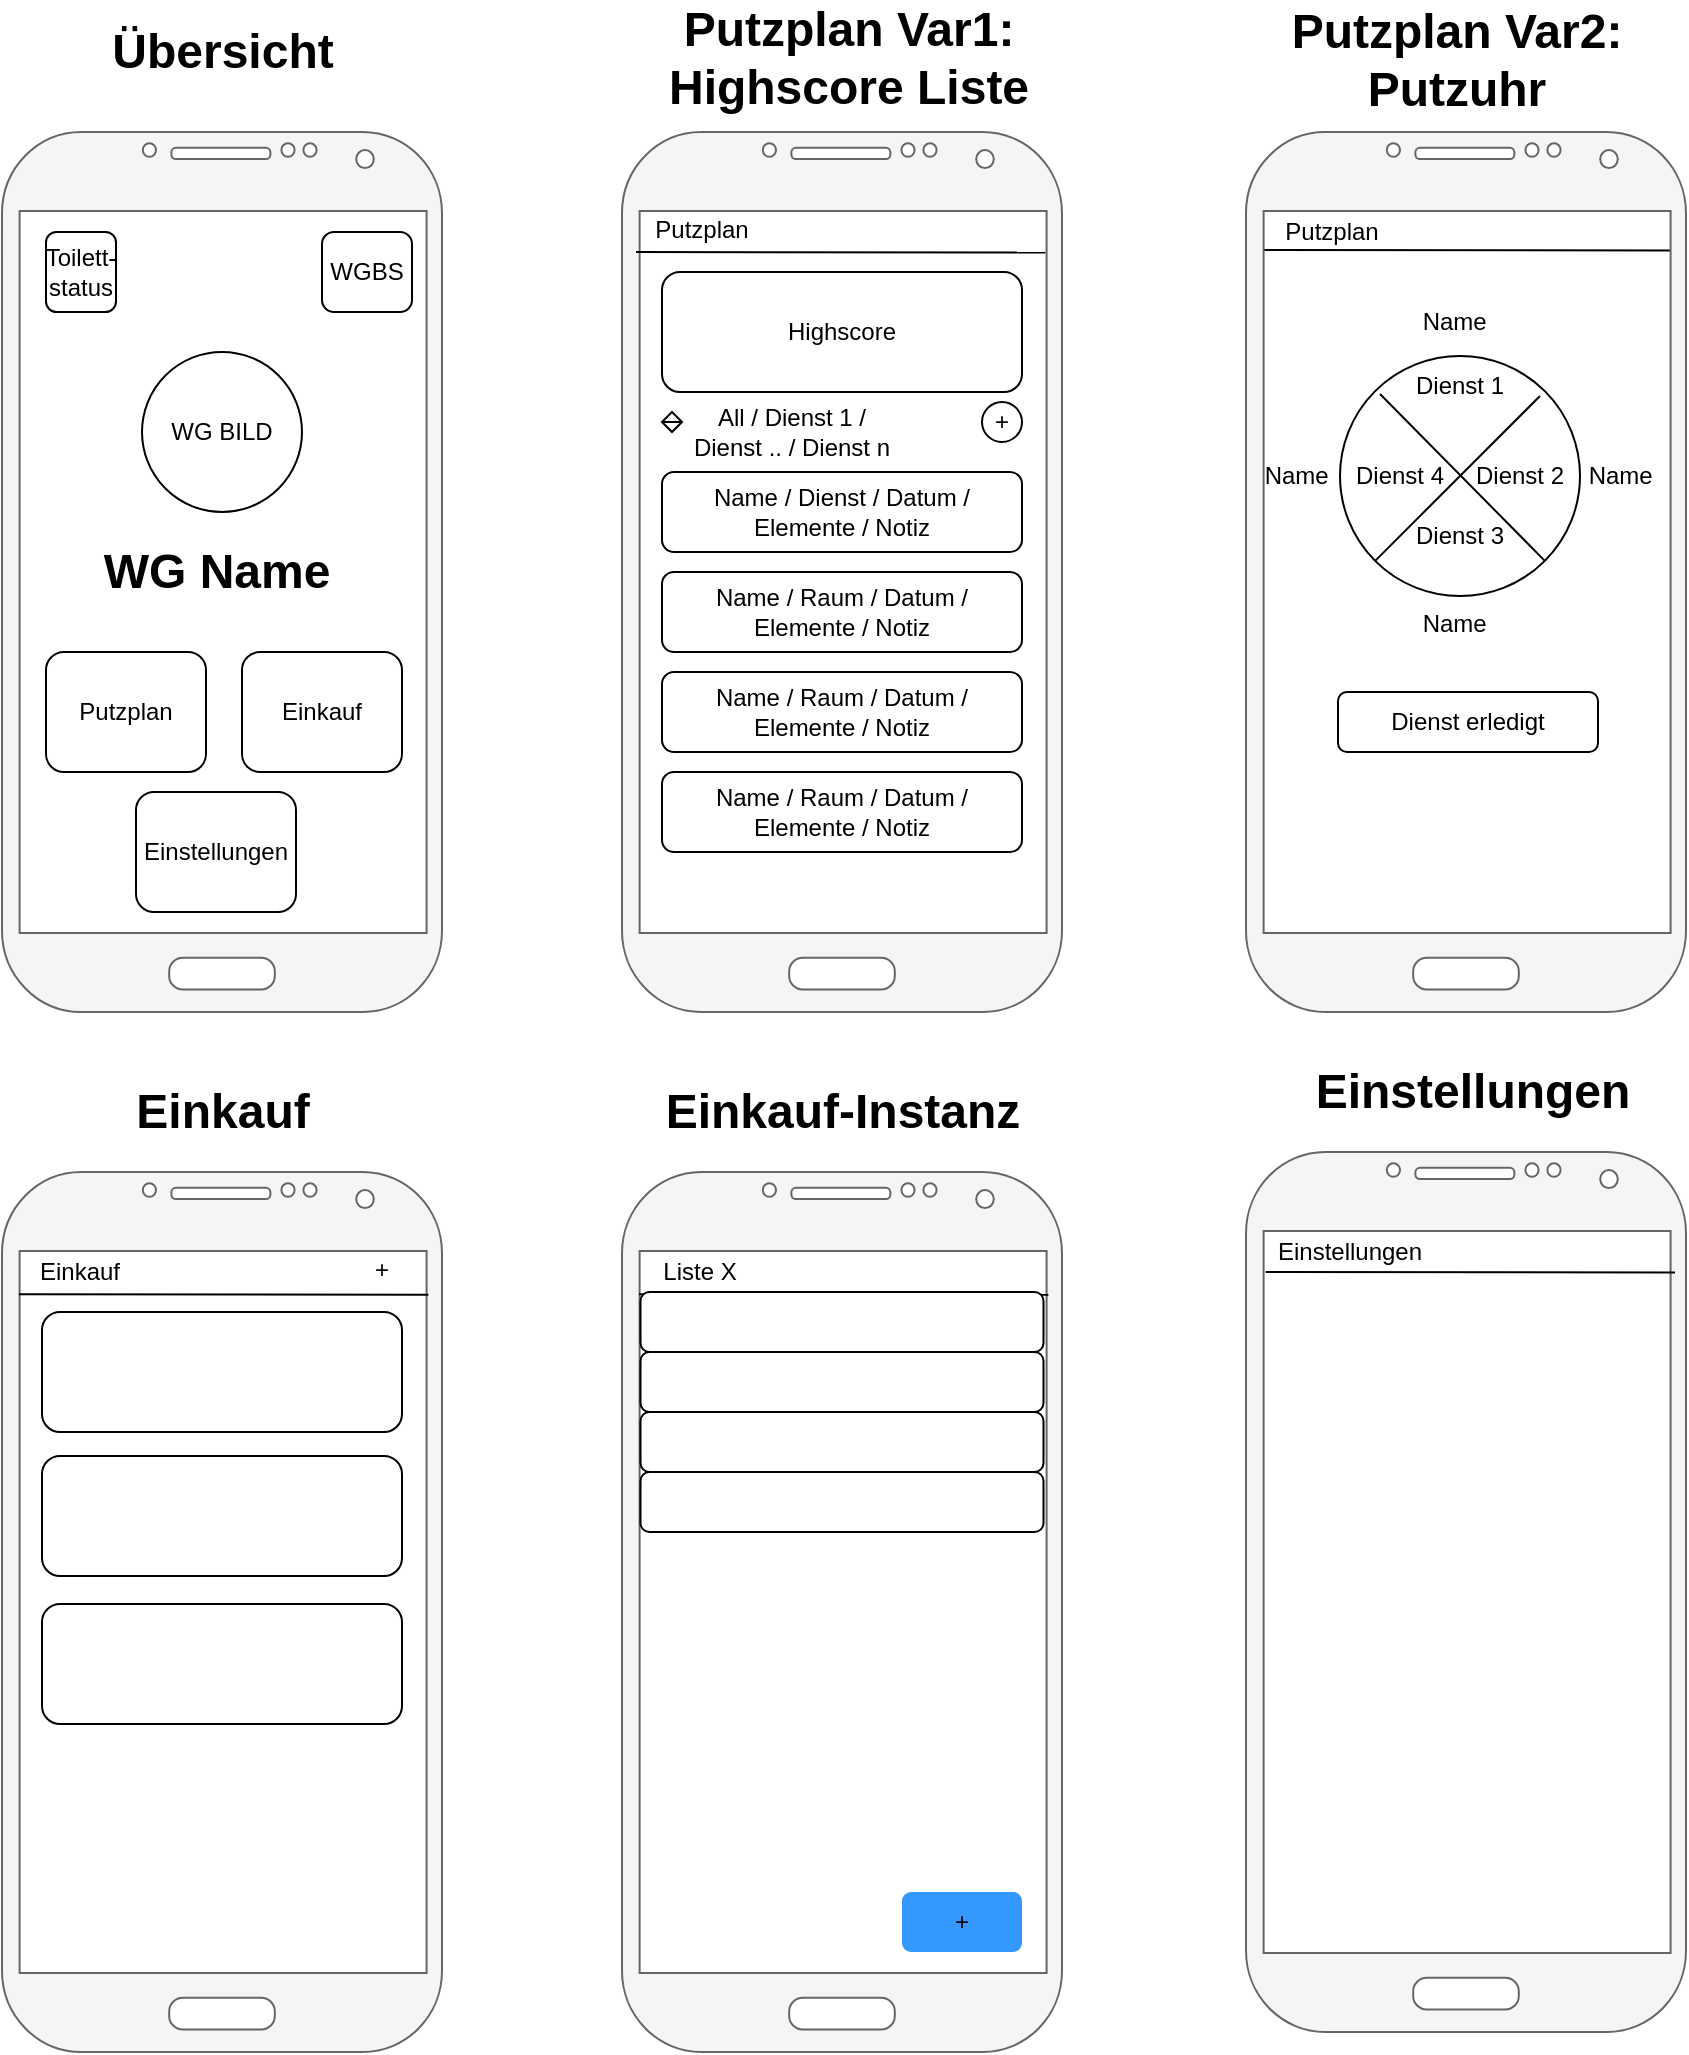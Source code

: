 <mxfile version="18.0.1" type="device"><diagram name="Page-1" id="2cc2dc42-3aac-f2a9-1cec-7a8b7cbee084"><mxGraphModel dx="1102" dy="1755" grid="1" gridSize="10" guides="1" tooltips="1" connect="1" arrows="1" fold="1" page="1" pageScale="1" pageWidth="1100" pageHeight="850" background="none" math="0" shadow="0"><root><mxCell id="0"/><mxCell id="1" parent="0"/><mxCell id="WmKfm9lmB5hleBDu0xuL-20" value="" style="group" parent="1" vertex="1" connectable="0"><mxGeometry x="662" y="10" width="220" height="440" as="geometry"/></mxCell><mxCell id="WmKfm9lmB5hleBDu0xuL-21" value="" style="rounded=0;whiteSpace=wrap;html=1;shadow=0;fillColor=default;gradientColor=none;" parent="WmKfm9lmB5hleBDu0xuL-20" vertex="1"><mxGeometry x="5.5" y="33.846" width="209" height="372.308" as="geometry"/></mxCell><mxCell id="WmKfm9lmB5hleBDu0xuL-116" value="" style="endArrow=none;html=1;rounded=0;entryX=1.001;entryY=0.071;entryDx=0;entryDy=0;entryPerimeter=0;" parent="WmKfm9lmB5hleBDu0xuL-20" edge="1"><mxGeometry width="50" height="50" relative="1" as="geometry"><mxPoint x="8.79" y="59" as="sourcePoint"/><mxPoint x="213.499" y="59.28" as="targetPoint"/></mxGeometry></mxCell><mxCell id="WmKfm9lmB5hleBDu0xuL-22" value="" style="verticalLabelPosition=bottom;verticalAlign=top;html=1;shadow=0;dashed=0;strokeWidth=1;shape=mxgraph.android.phone2;strokeColor=#666666;fillColor=#f5f5f5;container=0;portConstraintRotation=0;fontColor=#333333;" parent="WmKfm9lmB5hleBDu0xuL-20" vertex="1"><mxGeometry width="220" height="440" as="geometry"/></mxCell><mxCell id="WmKfm9lmB5hleBDu0xuL-32" value="" style="ellipse;whiteSpace=wrap;html=1;aspect=fixed;shadow=0;fillColor=default;gradientColor=none;" parent="WmKfm9lmB5hleBDu0xuL-20" vertex="1"><mxGeometry x="47" y="112" width="120" height="120" as="geometry"/></mxCell><mxCell id="WmKfm9lmB5hleBDu0xuL-33" value="" style="endArrow=none;html=1;rounded=0;exitX=0;exitY=1;exitDx=0;exitDy=0;" parent="WmKfm9lmB5hleBDu0xuL-20" source="WmKfm9lmB5hleBDu0xuL-32" edge="1"><mxGeometry width="50" height="50" relative="1" as="geometry"><mxPoint x="97" y="182" as="sourcePoint"/><mxPoint x="147" y="132" as="targetPoint"/></mxGeometry></mxCell><mxCell id="WmKfm9lmB5hleBDu0xuL-34" value="" style="endArrow=none;html=1;rounded=0;exitX=1;exitY=1;exitDx=0;exitDy=0;" parent="WmKfm9lmB5hleBDu0xuL-20" source="WmKfm9lmB5hleBDu0xuL-32" edge="1"><mxGeometry width="50" height="50" relative="1" as="geometry"><mxPoint x="-22.996" y="213.216" as="sourcePoint"/><mxPoint x="67" y="131" as="targetPoint"/></mxGeometry></mxCell><mxCell id="WmKfm9lmB5hleBDu0xuL-35" value="Dienst 1" style="text;html=1;strokeColor=none;fillColor=none;align=center;verticalAlign=middle;whiteSpace=wrap;rounded=0;" parent="WmKfm9lmB5hleBDu0xuL-20" vertex="1"><mxGeometry x="77" y="112" width="60" height="30" as="geometry"/></mxCell><mxCell id="WmKfm9lmB5hleBDu0xuL-43" value="Dienst 2" style="text;html=1;strokeColor=none;fillColor=none;align=center;verticalAlign=middle;whiteSpace=wrap;rounded=0;" parent="WmKfm9lmB5hleBDu0xuL-20" vertex="1"><mxGeometry x="107" y="157" width="60" height="30" as="geometry"/></mxCell><mxCell id="WmKfm9lmB5hleBDu0xuL-45" value="Dienst 3" style="text;html=1;strokeColor=none;fillColor=none;align=center;verticalAlign=middle;whiteSpace=wrap;rounded=0;" parent="WmKfm9lmB5hleBDu0xuL-20" vertex="1"><mxGeometry x="77" y="187" width="60" height="30" as="geometry"/></mxCell><mxCell id="WmKfm9lmB5hleBDu0xuL-46" value="Dienst 4" style="text;html=1;strokeColor=none;fillColor=none;align=center;verticalAlign=middle;whiteSpace=wrap;rounded=0;" parent="WmKfm9lmB5hleBDu0xuL-20" vertex="1"><mxGeometry x="47" y="157" width="60" height="30" as="geometry"/></mxCell><mxCell id="WmKfm9lmB5hleBDu0xuL-57" value="Name&amp;nbsp;" style="text;html=1;strokeColor=none;fillColor=none;align=center;verticalAlign=middle;whiteSpace=wrap;rounded=0;" parent="WmKfm9lmB5hleBDu0xuL-20" vertex="1"><mxGeometry x="76" y="80" width="60" height="30" as="geometry"/></mxCell><mxCell id="WmKfm9lmB5hleBDu0xuL-80" value="Name&amp;nbsp;" style="text;html=1;strokeColor=none;fillColor=none;align=center;verticalAlign=middle;whiteSpace=wrap;rounded=0;" parent="WmKfm9lmB5hleBDu0xuL-20" vertex="1"><mxGeometry x="159" y="157" width="60" height="30" as="geometry"/></mxCell><mxCell id="WmKfm9lmB5hleBDu0xuL-81" value="Name&amp;nbsp;" style="text;html=1;strokeColor=none;fillColor=none;align=center;verticalAlign=middle;whiteSpace=wrap;rounded=0;" parent="WmKfm9lmB5hleBDu0xuL-20" vertex="1"><mxGeometry x="76" y="231" width="60" height="30" as="geometry"/></mxCell><mxCell id="WmKfm9lmB5hleBDu0xuL-82" value="Name&amp;nbsp;" style="text;html=1;strokeColor=none;fillColor=none;align=center;verticalAlign=middle;whiteSpace=wrap;rounded=0;" parent="WmKfm9lmB5hleBDu0xuL-20" vertex="1"><mxGeometry x="-3" y="157" width="60" height="30" as="geometry"/></mxCell><mxCell id="WmKfm9lmB5hleBDu0xuL-95" value="Dienst erledigt" style="rounded=1;whiteSpace=wrap;html=1;shadow=0;fillColor=default;gradientColor=none;" parent="WmKfm9lmB5hleBDu0xuL-20" vertex="1"><mxGeometry x="46" y="280" width="130" height="30" as="geometry"/></mxCell><mxCell id="eOKUl_sGpxn9sHFx7Fyf-12" value="" style="group" parent="1" vertex="1" connectable="0"><mxGeometry x="40" y="10" width="220" height="440" as="geometry"/></mxCell><mxCell id="eOKUl_sGpxn9sHFx7Fyf-11" value="" style="rounded=0;whiteSpace=wrap;html=1;shadow=0;fillColor=default;gradientColor=none;" parent="eOKUl_sGpxn9sHFx7Fyf-12" vertex="1"><mxGeometry x="5.5" y="33.846" width="209" height="372.308" as="geometry"/></mxCell><mxCell id="eOKUl_sGpxn9sHFx7Fyf-9" value="" style="verticalLabelPosition=bottom;verticalAlign=top;html=1;shadow=0;dashed=0;strokeWidth=1;shape=mxgraph.android.phone2;strokeColor=#666666;fillColor=#f5f5f5;container=0;portConstraintRotation=0;fontColor=#333333;" parent="eOKUl_sGpxn9sHFx7Fyf-12" vertex="1"><mxGeometry width="220" height="440.0" as="geometry"/></mxCell><mxCell id="eOKUl_sGpxn9sHFx7Fyf-17" value="WG BILD" style="ellipse;whiteSpace=wrap;html=1;aspect=fixed;shadow=0;fillColor=default;gradientColor=none;" parent="eOKUl_sGpxn9sHFx7Fyf-12" vertex="1"><mxGeometry x="70" y="110" width="80" height="80" as="geometry"/></mxCell><mxCell id="eOKUl_sGpxn9sHFx7Fyf-18" value="Putzplan" style="rounded=1;whiteSpace=wrap;html=1;shadow=0;fillColor=default;gradientColor=none;" parent="eOKUl_sGpxn9sHFx7Fyf-12" vertex="1"><mxGeometry x="22" y="260" width="80" height="60" as="geometry"/></mxCell><mxCell id="eOKUl_sGpxn9sHFx7Fyf-19" value="Einkauf" style="rounded=1;whiteSpace=wrap;html=1;shadow=0;fillColor=default;gradientColor=none;" parent="eOKUl_sGpxn9sHFx7Fyf-12" vertex="1"><mxGeometry x="120" y="260" width="80" height="60" as="geometry"/></mxCell><mxCell id="eOKUl_sGpxn9sHFx7Fyf-20" value="Toilett-&lt;br&gt;status" style="rounded=1;whiteSpace=wrap;html=1;shadow=0;fillColor=default;gradientColor=none;" parent="eOKUl_sGpxn9sHFx7Fyf-12" vertex="1"><mxGeometry x="22" y="50" width="35" height="40" as="geometry"/></mxCell><mxCell id="eOKUl_sGpxn9sHFx7Fyf-21" value="WGBS" style="rounded=1;whiteSpace=wrap;html=1;shadow=0;fillColor=default;gradientColor=none;" parent="eOKUl_sGpxn9sHFx7Fyf-12" vertex="1"><mxGeometry x="160" y="50" width="45" height="40" as="geometry"/></mxCell><mxCell id="eOKUl_sGpxn9sHFx7Fyf-24" value="WG Name" style="text;strokeColor=none;fillColor=none;html=1;fontSize=24;fontStyle=1;verticalAlign=middle;align=center;shadow=0;" parent="eOKUl_sGpxn9sHFx7Fyf-12" vertex="1"><mxGeometry x="57" y="200" width="100" height="40" as="geometry"/></mxCell><mxCell id="WmKfm9lmB5hleBDu0xuL-94" value="Einstellungen" style="rounded=1;whiteSpace=wrap;html=1;shadow=0;fillColor=default;gradientColor=none;" parent="eOKUl_sGpxn9sHFx7Fyf-12" vertex="1"><mxGeometry x="67" y="330" width="80" height="60" as="geometry"/></mxCell><mxCell id="eOKUl_sGpxn9sHFx7Fyf-25" value="" style="group" parent="1" vertex="1" connectable="0"><mxGeometry x="350" y="10" width="220" height="440" as="geometry"/></mxCell><mxCell id="eOKUl_sGpxn9sHFx7Fyf-26" value="" style="rounded=0;whiteSpace=wrap;html=1;shadow=0;fillColor=default;gradientColor=none;" parent="eOKUl_sGpxn9sHFx7Fyf-25" vertex="1"><mxGeometry x="5.5" y="33.846" width="209" height="372.308" as="geometry"/></mxCell><mxCell id="eOKUl_sGpxn9sHFx7Fyf-27" value="" style="verticalLabelPosition=bottom;verticalAlign=top;html=1;shadow=0;dashed=0;strokeWidth=1;shape=mxgraph.android.phone2;strokeColor=#666666;fillColor=#f5f5f5;container=0;portConstraintRotation=0;fontColor=#333333;" parent="eOKUl_sGpxn9sHFx7Fyf-25" vertex="1"><mxGeometry width="220" height="440" as="geometry"/></mxCell><mxCell id="WmKfm9lmB5hleBDu0xuL-4" value="Highscore" style="rounded=1;whiteSpace=wrap;html=1;" parent="eOKUl_sGpxn9sHFx7Fyf-25" vertex="1"><mxGeometry x="20" y="70" width="180" height="60" as="geometry"/></mxCell><mxCell id="WmKfm9lmB5hleBDu0xuL-6" value="" style="shape=sortShape;perimeter=rhombusPerimeter;whiteSpace=wrap;html=1;" parent="eOKUl_sGpxn9sHFx7Fyf-25" vertex="1"><mxGeometry x="20" y="140" width="10" height="10" as="geometry"/></mxCell><mxCell id="WmKfm9lmB5hleBDu0xuL-7" value="All / Dienst 1 / Dienst .. / Dienst n" style="text;html=1;strokeColor=none;fillColor=none;align=center;verticalAlign=middle;whiteSpace=wrap;rounded=0;" parent="eOKUl_sGpxn9sHFx7Fyf-25" vertex="1"><mxGeometry x="30" y="135" width="110" height="30" as="geometry"/></mxCell><mxCell id="WmKfm9lmB5hleBDu0xuL-8" value="Name / Dienst / Datum / Elemente / Notiz" style="rounded=1;whiteSpace=wrap;html=1;" parent="eOKUl_sGpxn9sHFx7Fyf-25" vertex="1"><mxGeometry x="20" y="170" width="180" height="40" as="geometry"/></mxCell><mxCell id="WmKfm9lmB5hleBDu0xuL-16" value="Name / Raum / Datum / Elemente / Notiz" style="rounded=1;whiteSpace=wrap;html=1;" parent="eOKUl_sGpxn9sHFx7Fyf-25" vertex="1"><mxGeometry x="20" y="220" width="180" height="40" as="geometry"/></mxCell><mxCell id="WmKfm9lmB5hleBDu0xuL-17" value="Name / Raum / Datum / Elemente / Notiz" style="rounded=1;whiteSpace=wrap;html=1;" parent="eOKUl_sGpxn9sHFx7Fyf-25" vertex="1"><mxGeometry x="20" y="270" width="180" height="40" as="geometry"/></mxCell><mxCell id="WmKfm9lmB5hleBDu0xuL-18" value="Name / Raum / Datum / Elemente / Notiz" style="rounded=1;whiteSpace=wrap;html=1;" parent="eOKUl_sGpxn9sHFx7Fyf-25" vertex="1"><mxGeometry x="20" y="320" width="180" height="40" as="geometry"/></mxCell><mxCell id="WmKfm9lmB5hleBDu0xuL-19" value="+" style="ellipse;whiteSpace=wrap;html=1;aspect=fixed;shadow=0;fillColor=default;gradientColor=none;" parent="eOKUl_sGpxn9sHFx7Fyf-25" vertex="1"><mxGeometry x="180" y="135" width="20" height="20" as="geometry"/></mxCell><mxCell id="WmKfm9lmB5hleBDu0xuL-115" value="" style="endArrow=none;html=1;rounded=0;entryX=1.001;entryY=0.071;entryDx=0;entryDy=0;entryPerimeter=0;" parent="eOKUl_sGpxn9sHFx7Fyf-25" edge="1"><mxGeometry width="50" height="50" relative="1" as="geometry"><mxPoint x="7" y="60" as="sourcePoint"/><mxPoint x="211.709" y="60.28" as="targetPoint"/></mxGeometry></mxCell><mxCell id="WmKfm9lmB5hleBDu0xuL-118" value="Putzplan" style="text;html=1;strokeColor=none;fillColor=none;align=center;verticalAlign=middle;whiteSpace=wrap;rounded=0;" parent="eOKUl_sGpxn9sHFx7Fyf-25" vertex="1"><mxGeometry x="10" y="38.85" width="60" height="20" as="geometry"/></mxCell><mxCell id="WmKfm9lmB5hleBDu0xuL-119" value="Putzplan" style="text;html=1;strokeColor=none;fillColor=none;align=center;verticalAlign=middle;whiteSpace=wrap;rounded=0;" parent="eOKUl_sGpxn9sHFx7Fyf-25" vertex="1"><mxGeometry x="325" y="39.85" width="60" height="20" as="geometry"/></mxCell><mxCell id="WmKfm9lmB5hleBDu0xuL-96" value="" style="group" parent="1" vertex="1" connectable="0"><mxGeometry x="40" y="530" width="220" height="440" as="geometry"/></mxCell><mxCell id="WmKfm9lmB5hleBDu0xuL-97" value="" style="rounded=0;whiteSpace=wrap;html=1;shadow=0;fillColor=default;gradientColor=none;" parent="WmKfm9lmB5hleBDu0xuL-96" vertex="1"><mxGeometry x="5.5" y="33.846" width="209" height="372.308" as="geometry"/></mxCell><mxCell id="WmKfm9lmB5hleBDu0xuL-98" value="" style="verticalLabelPosition=bottom;verticalAlign=top;html=1;shadow=0;dashed=0;strokeWidth=1;shape=mxgraph.android.phone2;strokeColor=#666666;fillColor=#f5f5f5;container=0;portConstraintRotation=0;fontColor=#333333;" parent="WmKfm9lmB5hleBDu0xuL-96" vertex="1"><mxGeometry width="220" height="440" as="geometry"/></mxCell><mxCell id="WmKfm9lmB5hleBDu0xuL-110" value="" style="rounded=1;whiteSpace=wrap;html=1;" parent="WmKfm9lmB5hleBDu0xuL-96" vertex="1"><mxGeometry x="20" y="70" width="180" height="60" as="geometry"/></mxCell><mxCell id="WmKfm9lmB5hleBDu0xuL-111" value="" style="rounded=1;whiteSpace=wrap;html=1;" parent="WmKfm9lmB5hleBDu0xuL-96" vertex="1"><mxGeometry x="20" y="142" width="180" height="60" as="geometry"/></mxCell><mxCell id="WmKfm9lmB5hleBDu0xuL-112" value="" style="rounded=1;whiteSpace=wrap;html=1;" parent="WmKfm9lmB5hleBDu0xuL-96" vertex="1"><mxGeometry x="20" y="216" width="180" height="60" as="geometry"/></mxCell><mxCell id="WmKfm9lmB5hleBDu0xuL-122" value="" style="endArrow=none;html=1;rounded=0;entryX=1.001;entryY=0.071;entryDx=0;entryDy=0;entryPerimeter=0;" parent="WmKfm9lmB5hleBDu0xuL-96" edge="1"><mxGeometry width="50" height="50" relative="1" as="geometry"><mxPoint x="8.5" y="61.15" as="sourcePoint"/><mxPoint x="213.209" y="61.43" as="targetPoint"/></mxGeometry></mxCell><mxCell id="WmKfm9lmB5hleBDu0xuL-123" value="Einkauf" style="text;html=1;strokeColor=none;fillColor=none;align=center;verticalAlign=middle;whiteSpace=wrap;rounded=0;" parent="WmKfm9lmB5hleBDu0xuL-96" vertex="1"><mxGeometry x="8.5" y="40" width="60" height="20" as="geometry"/></mxCell><mxCell id="WmKfm9lmB5hleBDu0xuL-130" value="+" style="text;html=1;strokeColor=none;fillColor=none;align=center;verticalAlign=middle;whiteSpace=wrap;rounded=0;" parent="WmKfm9lmB5hleBDu0xuL-96" vertex="1"><mxGeometry x="160" y="33.85" width="60" height="30" as="geometry"/></mxCell><mxCell id="WmKfm9lmB5hleBDu0xuL-99" value="Übersicht" style="text;strokeColor=none;fillColor=none;html=1;fontSize=24;fontStyle=1;verticalAlign=middle;align=center;shadow=0;" parent="1" vertex="1"><mxGeometry x="100" y="-50" width="100" height="40" as="geometry"/></mxCell><mxCell id="WmKfm9lmB5hleBDu0xuL-100" value="Putzplan Var1:&lt;br&gt;Highscore Liste" style="text;strokeColor=none;fillColor=none;html=1;fontSize=24;fontStyle=1;verticalAlign=middle;align=center;shadow=0;" parent="1" vertex="1"><mxGeometry x="413" y="-47" width="100" height="40" as="geometry"/></mxCell><mxCell id="WmKfm9lmB5hleBDu0xuL-102" value="Putzplan Var2:&lt;br&gt;Putzuhr" style="text;strokeColor=none;fillColor=none;html=1;fontSize=24;fontStyle=1;verticalAlign=middle;align=center;shadow=0;" parent="1" vertex="1"><mxGeometry x="717" y="-46" width="100" height="40" as="geometry"/></mxCell><mxCell id="WmKfm9lmB5hleBDu0xuL-103" value="Einkauf" style="text;strokeColor=none;fillColor=none;html=1;fontSize=24;fontStyle=1;verticalAlign=middle;align=center;shadow=0;" parent="1" vertex="1"><mxGeometry x="100" y="480" width="100" height="40" as="geometry"/></mxCell><mxCell id="WmKfm9lmB5hleBDu0xuL-106" value="Einstellungen" style="text;strokeColor=none;fillColor=none;html=1;fontSize=24;fontStyle=1;verticalAlign=middle;align=center;shadow=0;" parent="1" vertex="1"><mxGeometry x="725" y="470" width="100" height="40" as="geometry"/></mxCell><mxCell id="WmKfm9lmB5hleBDu0xuL-107" value="" style="group" parent="1" vertex="1" connectable="0"><mxGeometry x="662" y="520" width="220" height="440" as="geometry"/></mxCell><mxCell id="WmKfm9lmB5hleBDu0xuL-108" value="" style="rounded=0;whiteSpace=wrap;html=1;shadow=0;fillColor=default;gradientColor=none;" parent="WmKfm9lmB5hleBDu0xuL-107" vertex="1"><mxGeometry x="5.5" y="33.846" width="209" height="372.308" as="geometry"/></mxCell><mxCell id="WmKfm9lmB5hleBDu0xuL-109" value="" style="verticalLabelPosition=bottom;verticalAlign=top;html=1;shadow=0;dashed=0;strokeWidth=1;shape=mxgraph.android.phone2;strokeColor=#666666;fillColor=#f5f5f5;container=0;portConstraintRotation=0;fontColor=#333333;" parent="WmKfm9lmB5hleBDu0xuL-107" vertex="1"><mxGeometry width="220" height="440" as="geometry"/></mxCell><mxCell id="WmKfm9lmB5hleBDu0xuL-126" value="" style="endArrow=none;html=1;rounded=0;entryX=1.001;entryY=0.071;entryDx=0;entryDy=0;entryPerimeter=0;" parent="WmKfm9lmB5hleBDu0xuL-107" edge="1"><mxGeometry width="50" height="50" relative="1" as="geometry"><mxPoint x="9.79" y="60.0" as="sourcePoint"/><mxPoint x="214.499" y="60.28" as="targetPoint"/></mxGeometry></mxCell><mxCell id="WmKfm9lmB5hleBDu0xuL-127" value="Einstellungen" style="text;html=1;strokeColor=none;fillColor=none;align=center;verticalAlign=middle;whiteSpace=wrap;rounded=0;" parent="WmKfm9lmB5hleBDu0xuL-107" vertex="1"><mxGeometry x="22" y="40" width="60" height="20" as="geometry"/></mxCell><mxCell id="Q5cWjDllGLRnqG8s7KpS-11" value="" style="group" parent="1" vertex="1" connectable="0"><mxGeometry x="350" y="530" width="220" height="440" as="geometry"/></mxCell><mxCell id="Q5cWjDllGLRnqG8s7KpS-12" value="" style="rounded=0;whiteSpace=wrap;html=1;shadow=0;fillColor=default;gradientColor=none;" parent="Q5cWjDllGLRnqG8s7KpS-11" vertex="1"><mxGeometry x="5.5" y="33.846" width="209" height="372.308" as="geometry"/></mxCell><mxCell id="Q5cWjDllGLRnqG8s7KpS-13" value="" style="verticalLabelPosition=bottom;verticalAlign=top;html=1;shadow=0;dashed=0;strokeWidth=1;shape=mxgraph.android.phone2;strokeColor=#666666;fillColor=#f5f5f5;container=0;portConstraintRotation=0;fontColor=#333333;" parent="Q5cWjDllGLRnqG8s7KpS-11" vertex="1"><mxGeometry width="220" height="440" as="geometry"/></mxCell><mxCell id="Q5cWjDllGLRnqG8s7KpS-17" value="" style="endArrow=none;html=1;rounded=0;entryX=1.001;entryY=0.071;entryDx=0;entryDy=0;entryPerimeter=0;" parent="Q5cWjDllGLRnqG8s7KpS-11" edge="1"><mxGeometry width="50" height="50" relative="1" as="geometry"><mxPoint x="8.5" y="61.15" as="sourcePoint"/><mxPoint x="213.209" y="61.43" as="targetPoint"/></mxGeometry></mxCell><mxCell id="Q5cWjDllGLRnqG8s7KpS-18" value="Liste X" style="text;html=1;strokeColor=none;fillColor=none;align=center;verticalAlign=middle;whiteSpace=wrap;rounded=0;" parent="Q5cWjDllGLRnqG8s7KpS-11" vertex="1"><mxGeometry x="8.5" y="40" width="60" height="20" as="geometry"/></mxCell><mxCell id="Q5cWjDllGLRnqG8s7KpS-19" value="+" style="text;html=1;strokeColor=none;fillColor=#3399FF;align=center;verticalAlign=middle;whiteSpace=wrap;rounded=1;" parent="Q5cWjDllGLRnqG8s7KpS-11" vertex="1"><mxGeometry x="140" y="360" width="60" height="30" as="geometry"/></mxCell><mxCell id="Q5cWjDllGLRnqG8s7KpS-23" value="" style="rounded=1;whiteSpace=wrap;html=1;" parent="Q5cWjDllGLRnqG8s7KpS-11" vertex="1"><mxGeometry x="9.25" y="60" width="201.5" height="30" as="geometry"/></mxCell><mxCell id="Q5cWjDllGLRnqG8s7KpS-24" value="" style="rounded=1;whiteSpace=wrap;html=1;" parent="Q5cWjDllGLRnqG8s7KpS-11" vertex="1"><mxGeometry x="9.25" y="90" width="201.5" height="30" as="geometry"/></mxCell><mxCell id="Q5cWjDllGLRnqG8s7KpS-25" value="" style="rounded=1;whiteSpace=wrap;html=1;" parent="Q5cWjDllGLRnqG8s7KpS-11" vertex="1"><mxGeometry x="9.25" y="120" width="201.5" height="30" as="geometry"/></mxCell><mxCell id="Q5cWjDllGLRnqG8s7KpS-26" value="" style="rounded=1;whiteSpace=wrap;html=1;" parent="Q5cWjDllGLRnqG8s7KpS-11" vertex="1"><mxGeometry x="9.25" y="150" width="201.5" height="30" as="geometry"/></mxCell><mxCell id="Q5cWjDllGLRnqG8s7KpS-20" value="Einkauf-Instanz" style="text;strokeColor=none;fillColor=none;html=1;fontSize=24;fontStyle=1;verticalAlign=middle;align=center;shadow=0;" parent="1" vertex="1"><mxGeometry x="410" y="480" width="100" height="40" as="geometry"/></mxCell></root></mxGraphModel></diagram></mxfile>